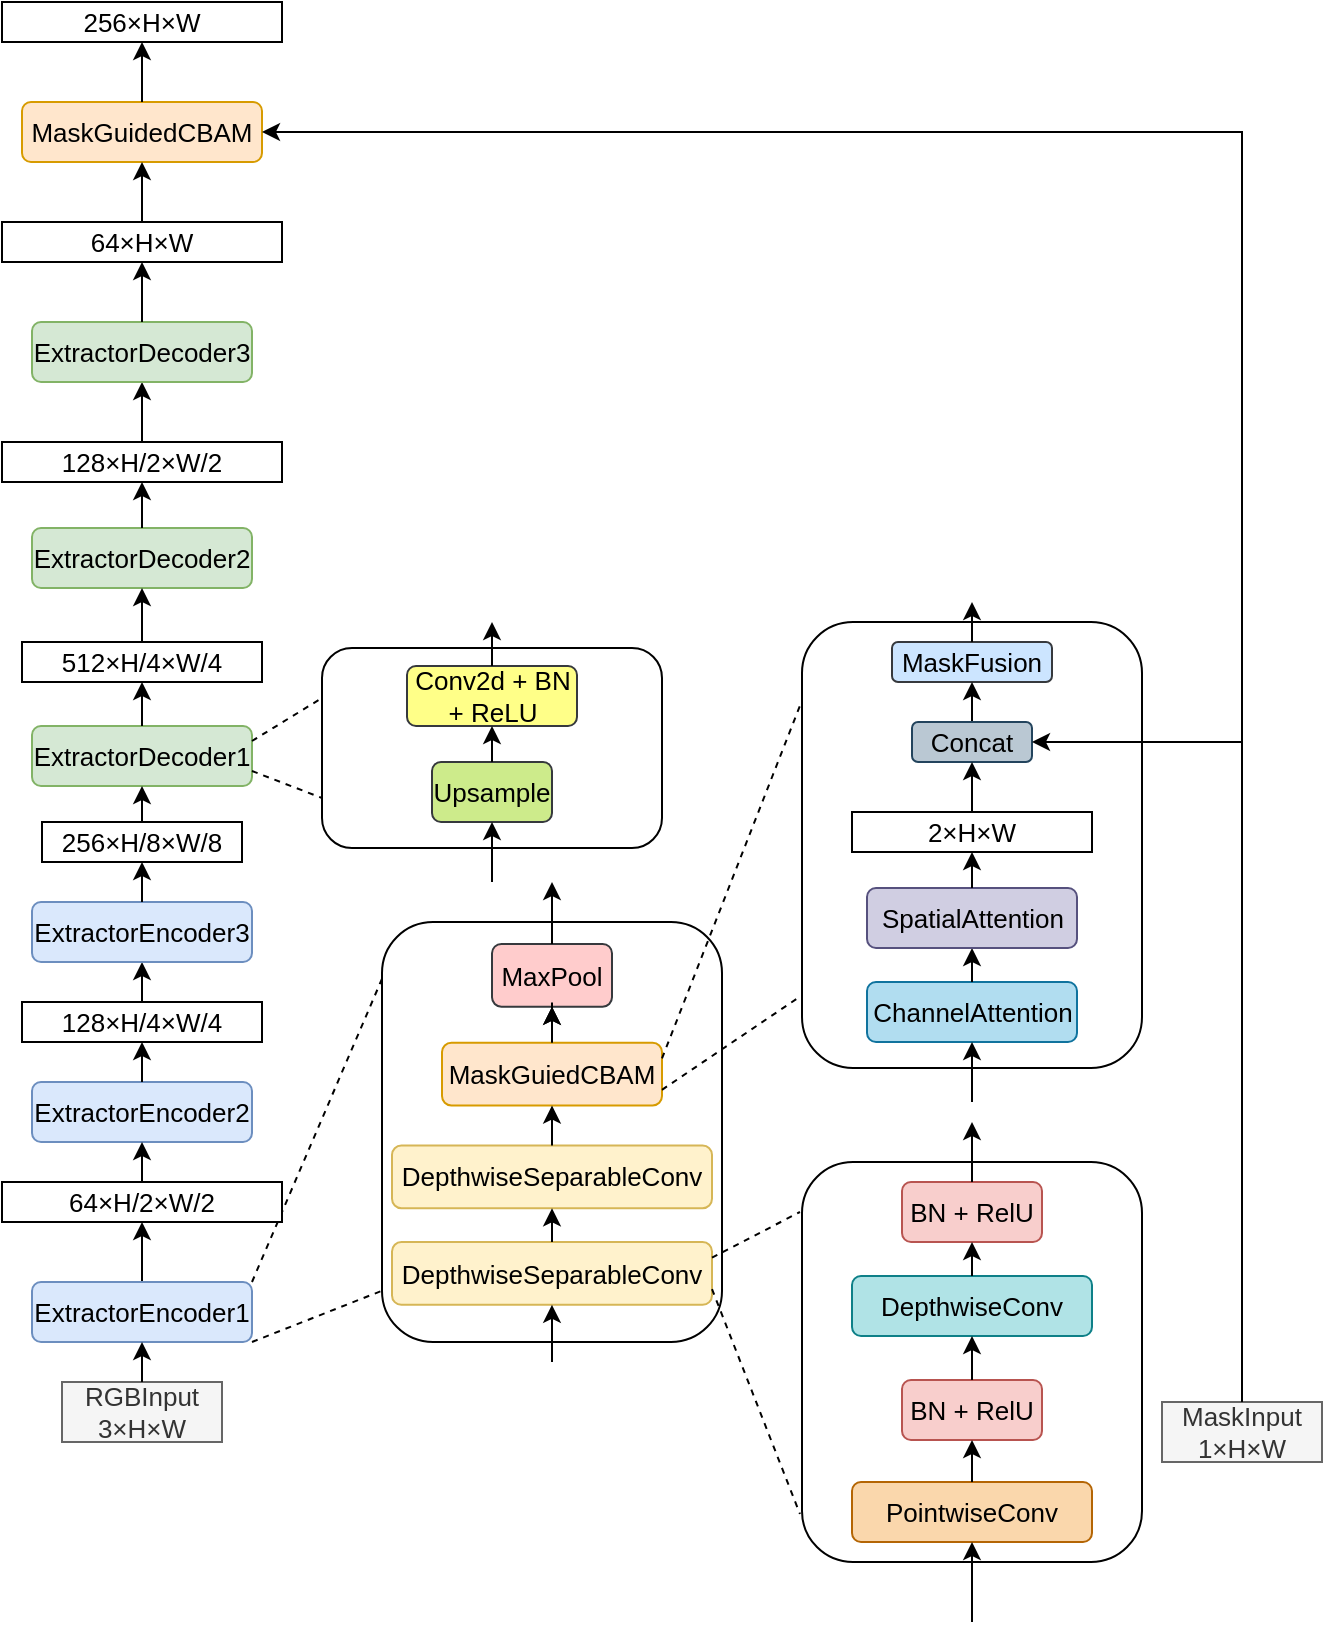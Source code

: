 <mxfile version="27.2.0">
  <diagram name="第 1 页" id="oL4XiV4BmhMgFFnGp7QK">
    <mxGraphModel dx="1678" dy="889" grid="1" gridSize="10" guides="1" tooltips="1" connect="1" arrows="1" fold="1" page="1" pageScale="1" pageWidth="827" pageHeight="1169" math="0" shadow="0">
      <root>
        <mxCell id="0" />
        <mxCell id="1" parent="0" />
        <mxCell id="Gyp47zHQujDcj5lx0q_d-11" style="edgeStyle=orthogonalEdgeStyle;rounded=0;orthogonalLoop=1;jettySize=auto;html=1;exitX=0.5;exitY=0;exitDx=0;exitDy=0;fontSize=13;" edge="1" parent="1" source="Gyp47zHQujDcj5lx0q_d-1">
          <mxGeometry relative="1" as="geometry">
            <mxPoint x="280" y="790" as="targetPoint" />
          </mxGeometry>
        </mxCell>
        <mxCell id="Gyp47zHQujDcj5lx0q_d-1" value="ExtractorEncoder1" style="rounded=1;whiteSpace=wrap;html=1;fontSize=13;fillColor=#dae8fc;strokeColor=#6c8ebf;" vertex="1" parent="1">
          <mxGeometry x="225" y="820" width="110" height="30" as="geometry" />
        </mxCell>
        <mxCell id="Gyp47zHQujDcj5lx0q_d-13" style="edgeStyle=orthogonalEdgeStyle;rounded=0;orthogonalLoop=1;jettySize=auto;html=1;exitX=0.5;exitY=0;exitDx=0;exitDy=0;fontSize=13;" edge="1" parent="1" source="Gyp47zHQujDcj5lx0q_d-66">
          <mxGeometry relative="1" as="geometry">
            <mxPoint x="280" y="680" as="sourcePoint" />
            <mxPoint x="280" y="660" as="targetPoint" />
          </mxGeometry>
        </mxCell>
        <mxCell id="Gyp47zHQujDcj5lx0q_d-8" value="RGBInput&lt;div&gt;&lt;span style=&quot;text-align: left;&quot;&gt;3×H×W&lt;/span&gt;&lt;br&gt;&lt;/div&gt;" style="rounded=0;whiteSpace=wrap;html=1;fontSize=13;fillColor=#f5f5f5;fontColor=#333333;strokeColor=#666666;" vertex="1" parent="1">
          <mxGeometry x="240" y="870" width="80" height="30" as="geometry" />
        </mxCell>
        <mxCell id="Gyp47zHQujDcj5lx0q_d-23" value="ExtractorEncoder2" style="rounded=1;whiteSpace=wrap;html=1;fontSize=13;fillColor=#dae8fc;strokeColor=#6c8ebf;" vertex="1" parent="1">
          <mxGeometry x="225" y="720" width="110" height="30" as="geometry" />
        </mxCell>
        <mxCell id="Gyp47zHQujDcj5lx0q_d-24" value="ExtractorEncoder3" style="rounded=1;whiteSpace=wrap;html=1;fontSize=13;fillColor=#dae8fc;strokeColor=#6c8ebf;" vertex="1" parent="1">
          <mxGeometry x="225" y="630" width="110" height="30" as="geometry" />
        </mxCell>
        <mxCell id="Gyp47zHQujDcj5lx0q_d-31" style="edgeStyle=orthogonalEdgeStyle;rounded=0;orthogonalLoop=1;jettySize=auto;html=1;entryX=0.5;entryY=1;entryDx=0;entryDy=0;fontSize=13;exitX=0.5;exitY=0;exitDx=0;exitDy=0;" edge="1" parent="1" source="Gyp47zHQujDcj5lx0q_d-87" target="Gyp47zHQujDcj5lx0q_d-27">
          <mxGeometry relative="1" as="geometry">
            <mxPoint x="280" y="380" as="sourcePoint" />
            <Array as="points" />
          </mxGeometry>
        </mxCell>
        <mxCell id="Gyp47zHQujDcj5lx0q_d-25" value="ExtractorDecoder2" style="rounded=1;whiteSpace=wrap;html=1;fontSize=13;fillColor=#d5e8d4;strokeColor=#82b366;" vertex="1" parent="1">
          <mxGeometry x="225" y="443" width="110" height="30" as="geometry" />
        </mxCell>
        <mxCell id="Gyp47zHQujDcj5lx0q_d-30" style="edgeStyle=orthogonalEdgeStyle;rounded=0;orthogonalLoop=1;jettySize=auto;html=1;entryX=0.5;entryY=1;entryDx=0;entryDy=0;fontSize=13;exitX=0.5;exitY=0;exitDx=0;exitDy=0;" edge="1" parent="1" source="Gyp47zHQujDcj5lx0q_d-86" target="Gyp47zHQujDcj5lx0q_d-25">
          <mxGeometry relative="1" as="geometry">
            <mxPoint x="280" y="490" as="sourcePoint" />
          </mxGeometry>
        </mxCell>
        <mxCell id="Gyp47zHQujDcj5lx0q_d-26" value="ExtractorDecoder1" style="rounded=1;whiteSpace=wrap;html=1;fontSize=13;fillColor=#d5e8d4;strokeColor=#82b366;" vertex="1" parent="1">
          <mxGeometry x="225" y="542" width="110" height="30" as="geometry" />
        </mxCell>
        <mxCell id="Gyp47zHQujDcj5lx0q_d-27" value="ExtractorDecoder3" style="rounded=1;whiteSpace=wrap;html=1;fontSize=13;fillColor=#d5e8d4;strokeColor=#82b366;" vertex="1" parent="1">
          <mxGeometry x="225" y="340" width="110" height="30" as="geometry" />
        </mxCell>
        <mxCell id="Gyp47zHQujDcj5lx0q_d-29" style="edgeStyle=orthogonalEdgeStyle;rounded=0;orthogonalLoop=1;jettySize=auto;html=1;entryX=0.5;entryY=1;entryDx=0;entryDy=0;fontSize=13;exitX=0.5;exitY=0;exitDx=0;exitDy=0;" edge="1" parent="1" source="Gyp47zHQujDcj5lx0q_d-67" target="Gyp47zHQujDcj5lx0q_d-26">
          <mxGeometry relative="1" as="geometry">
            <mxPoint x="280" y="530" as="sourcePoint" />
            <mxPoint x="320" y="550" as="targetPoint" />
          </mxGeometry>
        </mxCell>
        <mxCell id="Gyp47zHQujDcj5lx0q_d-32" value="" style="group;fontSize=13;fillColor=none;strokeColor=none;fillStyle=auto;" vertex="1" connectable="0" parent="1">
          <mxGeometry x="400" y="630" width="170" height="220" as="geometry" />
        </mxCell>
        <mxCell id="Gyp47zHQujDcj5lx0q_d-22" value="" style="rounded=1;whiteSpace=wrap;html=1;fontSize=13;" vertex="1" parent="Gyp47zHQujDcj5lx0q_d-32">
          <mxGeometry y="10" width="170" height="210" as="geometry" />
        </mxCell>
        <mxCell id="Gyp47zHQujDcj5lx0q_d-15" value="MaxPool" style="rounded=1;whiteSpace=wrap;html=1;fontSize=13;fillColor=#ffcccc;strokeColor=#36393d;" vertex="1" parent="Gyp47zHQujDcj5lx0q_d-32">
          <mxGeometry x="55" y="20.952" width="60" height="31.429" as="geometry" />
        </mxCell>
        <mxCell id="Gyp47zHQujDcj5lx0q_d-16" value="&lt;font&gt;DepthwiseSeparableConv&lt;/font&gt;" style="rounded=1;whiteSpace=wrap;html=1;fontSize=13;fillColor=#fff2cc;strokeColor=#d6b656;" vertex="1" parent="Gyp47zHQujDcj5lx0q_d-32">
          <mxGeometry x="5" y="169.995" width="160" height="31.429" as="geometry" />
        </mxCell>
        <mxCell id="Gyp47zHQujDcj5lx0q_d-19" value="DepthwiseSeparableConv" style="rounded=1;whiteSpace=wrap;html=1;fontSize=13;fillColor=#fff2cc;strokeColor=#d6b656;" vertex="1" parent="Gyp47zHQujDcj5lx0q_d-32">
          <mxGeometry x="5" y="121.714" width="160" height="31.429" as="geometry" />
        </mxCell>
        <mxCell id="Gyp47zHQujDcj5lx0q_d-78" value="" style="edgeStyle=orthogonalEdgeStyle;rounded=0;orthogonalLoop=1;jettySize=auto;html=1;fontSize=13;" edge="1" parent="Gyp47zHQujDcj5lx0q_d-32" source="Gyp47zHQujDcj5lx0q_d-21" target="Gyp47zHQujDcj5lx0q_d-15">
          <mxGeometry relative="1" as="geometry" />
        </mxCell>
        <mxCell id="Gyp47zHQujDcj5lx0q_d-21" value="MaskGuiedCBAM" style="rounded=1;whiteSpace=wrap;html=1;fontSize=13;fillColor=#ffe6cc;strokeColor=#d79b00;" vertex="1" parent="Gyp47zHQujDcj5lx0q_d-32">
          <mxGeometry x="30" y="70.333" width="110" height="31.429" as="geometry" />
        </mxCell>
        <mxCell id="Gyp47zHQujDcj5lx0q_d-38" value="" style="endArrow=classic;html=1;rounded=0;entryX=0.5;entryY=1;entryDx=0;entryDy=0;exitX=0.5;exitY=0;exitDx=0;exitDy=0;fontSize=13;" edge="1" parent="Gyp47zHQujDcj5lx0q_d-32" source="Gyp47zHQujDcj5lx0q_d-16" target="Gyp47zHQujDcj5lx0q_d-19">
          <mxGeometry width="50" height="50" relative="1" as="geometry">
            <mxPoint x="150" y="235.714" as="sourcePoint" />
            <mxPoint x="150" y="199.048" as="targetPoint" />
          </mxGeometry>
        </mxCell>
        <mxCell id="Gyp47zHQujDcj5lx0q_d-39" value="" style="endArrow=classic;html=1;rounded=0;entryX=0.5;entryY=1;entryDx=0;entryDy=0;exitX=0.5;exitY=0;exitDx=0;exitDy=0;fontSize=13;" edge="1" parent="Gyp47zHQujDcj5lx0q_d-32" source="Gyp47zHQujDcj5lx0q_d-19" target="Gyp47zHQujDcj5lx0q_d-21">
          <mxGeometry width="50" height="50" relative="1" as="geometry">
            <mxPoint x="250" y="151.905" as="sourcePoint" />
            <mxPoint x="250" y="115.238" as="targetPoint" />
          </mxGeometry>
        </mxCell>
        <mxCell id="Gyp47zHQujDcj5lx0q_d-40" value="" style="endArrow=classic;html=1;rounded=0;entryX=0.5;entryY=1;entryDx=0;entryDy=0;exitX=0.5;exitY=0;exitDx=0;exitDy=0;fontSize=13;" edge="1" parent="Gyp47zHQujDcj5lx0q_d-32" source="Gyp47zHQujDcj5lx0q_d-21" target="Gyp47zHQujDcj5lx0q_d-15">
          <mxGeometry width="50" height="50" relative="1" as="geometry">
            <mxPoint x="200" y="120.476" as="sourcePoint" />
            <mxPoint x="200" y="83.81" as="targetPoint" />
          </mxGeometry>
        </mxCell>
        <mxCell id="Gyp47zHQujDcj5lx0q_d-33" value="" style="endArrow=none;dashed=1;html=1;rounded=0;exitX=1;exitY=0;exitDx=0;exitDy=0;entryX=0.006;entryY=0.124;entryDx=0;entryDy=0;entryPerimeter=0;fontSize=13;" edge="1" parent="1" source="Gyp47zHQujDcj5lx0q_d-1" target="Gyp47zHQujDcj5lx0q_d-22">
          <mxGeometry width="50" height="50" relative="1" as="geometry">
            <mxPoint x="500" y="520" as="sourcePoint" />
            <mxPoint x="550" y="470" as="targetPoint" />
          </mxGeometry>
        </mxCell>
        <mxCell id="Gyp47zHQujDcj5lx0q_d-36" value="" style="endArrow=none;dashed=1;html=1;rounded=0;exitX=1;exitY=1;exitDx=0;exitDy=0;entryX=0.006;entryY=0.876;entryDx=0;entryDy=0;entryPerimeter=0;fontSize=13;" edge="1" parent="1" source="Gyp47zHQujDcj5lx0q_d-1" target="Gyp47zHQujDcj5lx0q_d-22">
          <mxGeometry width="50" height="50" relative="1" as="geometry">
            <mxPoint x="500" y="520" as="sourcePoint" />
            <mxPoint x="550" y="470" as="targetPoint" />
          </mxGeometry>
        </mxCell>
        <mxCell id="Gyp47zHQujDcj5lx0q_d-37" value="" style="endArrow=classic;html=1;rounded=0;entryX=0.5;entryY=1;entryDx=0;entryDy=0;fontSize=13;" edge="1" parent="1" target="Gyp47zHQujDcj5lx0q_d-16">
          <mxGeometry width="50" height="50" relative="1" as="geometry">
            <mxPoint x="485" y="860" as="sourcePoint" />
            <mxPoint x="550" y="540" as="targetPoint" />
          </mxGeometry>
        </mxCell>
        <mxCell id="Gyp47zHQujDcj5lx0q_d-41" value="" style="endArrow=classic;html=1;rounded=0;exitX=0.5;exitY=0;exitDx=0;exitDy=0;fontSize=13;" edge="1" parent="1">
          <mxGeometry width="50" height="50" relative="1" as="geometry">
            <mxPoint x="485" y="650.952" as="sourcePoint" />
            <mxPoint x="485" y="620" as="targetPoint" />
          </mxGeometry>
        </mxCell>
        <mxCell id="Gyp47zHQujDcj5lx0q_d-44" value="" style="rounded=1;whiteSpace=wrap;html=1;fontSize=13;" vertex="1" parent="1">
          <mxGeometry x="370" y="503" width="170" height="100" as="geometry" />
        </mxCell>
        <mxCell id="Gyp47zHQujDcj5lx0q_d-55" value="Upsample" style="rounded=1;whiteSpace=wrap;html=1;fontSize=13;fillColor=#cdeb8b;strokeColor=#36393d;" vertex="1" parent="1">
          <mxGeometry x="425" y="560" width="60" height="30" as="geometry" />
        </mxCell>
        <mxCell id="Gyp47zHQujDcj5lx0q_d-56" value="Conv2d + BN + ReLU" style="rounded=1;whiteSpace=wrap;html=1;fontSize=13;fillColor=#ffff88;strokeColor=#36393d;" vertex="1" parent="1">
          <mxGeometry x="412.5" y="512" width="85" height="30" as="geometry" />
        </mxCell>
        <mxCell id="Gyp47zHQujDcj5lx0q_d-58" value="" style="endArrow=classic;html=1;rounded=0;entryX=0.5;entryY=1;entryDx=0;entryDy=0;fontSize=13;" edge="1" parent="1" target="Gyp47zHQujDcj5lx0q_d-55">
          <mxGeometry width="50" height="50" relative="1" as="geometry">
            <mxPoint x="455" y="620" as="sourcePoint" />
            <mxPoint x="660" y="660" as="targetPoint" />
          </mxGeometry>
        </mxCell>
        <mxCell id="Gyp47zHQujDcj5lx0q_d-59" value="" style="endArrow=classic;html=1;rounded=0;exitX=0.5;exitY=0;exitDx=0;exitDy=0;entryX=0.5;entryY=1;entryDx=0;entryDy=0;fontSize=13;" edge="1" parent="1" source="Gyp47zHQujDcj5lx0q_d-55" target="Gyp47zHQujDcj5lx0q_d-56">
          <mxGeometry width="50" height="50" relative="1" as="geometry">
            <mxPoint x="620" y="610" as="sourcePoint" />
            <mxPoint x="620" y="570" as="targetPoint" />
          </mxGeometry>
        </mxCell>
        <mxCell id="Gyp47zHQujDcj5lx0q_d-60" value="" style="endArrow=classic;html=1;rounded=0;exitX=0.5;exitY=0;exitDx=0;exitDy=0;fontSize=13;" edge="1" parent="1" source="Gyp47zHQujDcj5lx0q_d-56">
          <mxGeometry width="50" height="50" relative="1" as="geometry">
            <mxPoint x="610" y="570" as="sourcePoint" />
            <mxPoint x="455" y="490" as="targetPoint" />
          </mxGeometry>
        </mxCell>
        <mxCell id="Gyp47zHQujDcj5lx0q_d-62" value="" style="endArrow=none;dashed=1;html=1;rounded=0;exitX=1;exitY=0.25;exitDx=0;exitDy=0;entryX=0;entryY=0.25;entryDx=0;entryDy=0;fontSize=13;" edge="1" parent="1" source="Gyp47zHQujDcj5lx0q_d-26" target="Gyp47zHQujDcj5lx0q_d-44">
          <mxGeometry width="50" height="50" relative="1" as="geometry">
            <mxPoint x="280" y="416" as="sourcePoint" />
            <mxPoint x="390" y="434" as="targetPoint" />
          </mxGeometry>
        </mxCell>
        <mxCell id="Gyp47zHQujDcj5lx0q_d-63" value="" style="endArrow=none;dashed=1;html=1;rounded=0;exitX=1;exitY=0.75;exitDx=0;exitDy=0;entryX=0;entryY=0.75;entryDx=0;entryDy=0;fontSize=13;" edge="1" parent="1" source="Gyp47zHQujDcj5lx0q_d-26" target="Gyp47zHQujDcj5lx0q_d-44">
          <mxGeometry width="50" height="50" relative="1" as="geometry">
            <mxPoint x="390" y="470" as="sourcePoint" />
            <mxPoint x="440" y="420" as="targetPoint" />
          </mxGeometry>
        </mxCell>
        <mxCell id="Gyp47zHQujDcj5lx0q_d-65" value="64×H/2×W/2" style="rounded=0;whiteSpace=wrap;html=1;fontSize=13;" vertex="1" parent="1">
          <mxGeometry x="210" y="770" width="140" height="20" as="geometry" />
        </mxCell>
        <mxCell id="Gyp47zHQujDcj5lx0q_d-66" value="128×H/4×W/4" style="rounded=0;whiteSpace=wrap;html=1;fontSize=13;" vertex="1" parent="1">
          <mxGeometry x="220" y="680" width="120" height="20" as="geometry" />
        </mxCell>
        <mxCell id="Gyp47zHQujDcj5lx0q_d-67" value="256×H/8×W/8" style="rounded=0;whiteSpace=wrap;html=1;fontSize=13;" vertex="1" parent="1">
          <mxGeometry x="230" y="590" width="100" height="20" as="geometry" />
        </mxCell>
        <mxCell id="Gyp47zHQujDcj5lx0q_d-68" style="edgeStyle=orthogonalEdgeStyle;rounded=0;orthogonalLoop=1;jettySize=auto;html=1;exitX=0.5;exitY=0;exitDx=0;exitDy=0;entryX=0.5;entryY=1;entryDx=0;entryDy=0;fontSize=13;" edge="1" parent="1" source="Gyp47zHQujDcj5lx0q_d-8" target="Gyp47zHQujDcj5lx0q_d-1">
          <mxGeometry relative="1" as="geometry">
            <mxPoint x="350" y="910" as="sourcePoint" />
            <mxPoint x="350" y="880" as="targetPoint" />
          </mxGeometry>
        </mxCell>
        <mxCell id="Gyp47zHQujDcj5lx0q_d-69" style="edgeStyle=orthogonalEdgeStyle;rounded=0;orthogonalLoop=1;jettySize=auto;html=1;exitX=0.5;exitY=0;exitDx=0;exitDy=0;entryX=0.5;entryY=1;entryDx=0;entryDy=0;fontSize=13;" edge="1" parent="1" source="Gyp47zHQujDcj5lx0q_d-65" target="Gyp47zHQujDcj5lx0q_d-23">
          <mxGeometry relative="1" as="geometry">
            <mxPoint x="340" y="860" as="sourcePoint" />
            <mxPoint x="290" y="750" as="targetPoint" />
          </mxGeometry>
        </mxCell>
        <mxCell id="Gyp47zHQujDcj5lx0q_d-70" style="edgeStyle=orthogonalEdgeStyle;rounded=0;orthogonalLoop=1;jettySize=auto;html=1;exitX=0.5;exitY=0;exitDx=0;exitDy=0;entryX=0.5;entryY=1;entryDx=0;entryDy=0;fontSize=13;" edge="1" parent="1" source="Gyp47zHQujDcj5lx0q_d-24" target="Gyp47zHQujDcj5lx0q_d-67">
          <mxGeometry relative="1" as="geometry">
            <mxPoint x="370" y="600" as="sourcePoint" />
            <mxPoint x="370" y="570" as="targetPoint" />
          </mxGeometry>
        </mxCell>
        <mxCell id="Gyp47zHQujDcj5lx0q_d-71" value="" style="endArrow=none;dashed=1;html=1;rounded=0;exitX=1;exitY=0.75;exitDx=0;exitDy=0;entryX=-0.006;entryY=0.88;entryDx=0;entryDy=0;fontSize=13;entryPerimeter=0;" edge="1" parent="1" source="Gyp47zHQujDcj5lx0q_d-16" target="Gyp47zHQujDcj5lx0q_d-83">
          <mxGeometry width="50" height="50" relative="1" as="geometry">
            <mxPoint x="390" y="730" as="sourcePoint" />
            <mxPoint x="600" y="780" as="targetPoint" />
          </mxGeometry>
        </mxCell>
        <mxCell id="Gyp47zHQujDcj5lx0q_d-72" value="" style="endArrow=none;dashed=1;html=1;rounded=0;exitX=1;exitY=0.25;exitDx=0;exitDy=0;entryX=-0.006;entryY=0.125;entryDx=0;entryDy=0;fontSize=13;entryPerimeter=0;" edge="1" parent="1" source="Gyp47zHQujDcj5lx0q_d-16" target="Gyp47zHQujDcj5lx0q_d-83">
          <mxGeometry width="50" height="50" relative="1" as="geometry">
            <mxPoint x="390" y="730" as="sourcePoint" />
            <mxPoint x="600" y="750" as="targetPoint" />
          </mxGeometry>
        </mxCell>
        <mxCell id="Gyp47zHQujDcj5lx0q_d-84" value="" style="group;fontSize=13;" vertex="1" connectable="0" parent="1">
          <mxGeometry x="610" y="760" width="170" height="200" as="geometry" />
        </mxCell>
        <mxCell id="Gyp47zHQujDcj5lx0q_d-83" value="" style="rounded=1;whiteSpace=wrap;html=1;fontSize=13;" vertex="1" parent="Gyp47zHQujDcj5lx0q_d-84">
          <mxGeometry width="170" height="200" as="geometry" />
        </mxCell>
        <mxCell id="Gyp47zHQujDcj5lx0q_d-77" value="&lt;font&gt;PointwiseConv&lt;/font&gt;" style="rounded=1;whiteSpace=wrap;html=1;fontSize=13;fillColor=#fad7ac;strokeColor=#b46504;" vertex="1" parent="Gyp47zHQujDcj5lx0q_d-84">
          <mxGeometry x="25" y="160" width="120" height="30" as="geometry" />
        </mxCell>
        <mxCell id="Gyp47zHQujDcj5lx0q_d-79" value="BN + RelU" style="rounded=1;whiteSpace=wrap;html=1;fontSize=13;fillColor=#f8cecc;strokeColor=#b85450;" vertex="1" parent="Gyp47zHQujDcj5lx0q_d-84">
          <mxGeometry x="50" y="109" width="70" height="30" as="geometry" />
        </mxCell>
        <mxCell id="Gyp47zHQujDcj5lx0q_d-81" value="&lt;font&gt;DepthwiseConv&lt;/font&gt;" style="rounded=1;whiteSpace=wrap;html=1;fontSize=13;fillColor=#b0e3e6;strokeColor=#0e8088;" vertex="1" parent="Gyp47zHQujDcj5lx0q_d-84">
          <mxGeometry x="25" y="57" width="120" height="30" as="geometry" />
        </mxCell>
        <mxCell id="Gyp47zHQujDcj5lx0q_d-82" value="BN + RelU" style="rounded=1;whiteSpace=wrap;html=1;fontSize=13;fillColor=#f8cecc;strokeColor=#b85450;" vertex="1" parent="Gyp47zHQujDcj5lx0q_d-84">
          <mxGeometry x="50" y="10" width="70" height="30" as="geometry" />
        </mxCell>
        <mxCell id="Gyp47zHQujDcj5lx0q_d-97" value="" style="endArrow=classic;html=1;rounded=0;entryX=0.5;entryY=1;entryDx=0;entryDy=0;exitX=0.5;exitY=0;exitDx=0;exitDy=0;fontSize=13;" edge="1" parent="Gyp47zHQujDcj5lx0q_d-84" source="Gyp47zHQujDcj5lx0q_d-77" target="Gyp47zHQujDcj5lx0q_d-79">
          <mxGeometry width="50" height="50" relative="1" as="geometry">
            <mxPoint x="110" y="250" as="sourcePoint" />
            <mxPoint x="110" y="210" as="targetPoint" />
          </mxGeometry>
        </mxCell>
        <mxCell id="Gyp47zHQujDcj5lx0q_d-98" value="" style="endArrow=classic;html=1;rounded=0;entryX=0.5;entryY=1;entryDx=0;entryDy=0;exitX=0.5;exitY=0;exitDx=0;exitDy=0;fontSize=13;" edge="1" parent="Gyp47zHQujDcj5lx0q_d-84" source="Gyp47zHQujDcj5lx0q_d-79" target="Gyp47zHQujDcj5lx0q_d-81">
          <mxGeometry width="50" height="50" relative="1" as="geometry">
            <mxPoint x="220" y="100" as="sourcePoint" />
            <mxPoint x="220" y="60" as="targetPoint" />
          </mxGeometry>
        </mxCell>
        <mxCell id="Gyp47zHQujDcj5lx0q_d-99" value="" style="endArrow=classic;html=1;rounded=0;entryX=0.5;entryY=1;entryDx=0;entryDy=0;exitX=0.5;exitY=0;exitDx=0;exitDy=0;fontSize=13;" edge="1" parent="Gyp47zHQujDcj5lx0q_d-84" source="Gyp47zHQujDcj5lx0q_d-81" target="Gyp47zHQujDcj5lx0q_d-82">
          <mxGeometry width="50" height="50" relative="1" as="geometry">
            <mxPoint x="230" y="90" as="sourcePoint" />
            <mxPoint x="230" y="50" as="targetPoint" />
          </mxGeometry>
        </mxCell>
        <mxCell id="Gyp47zHQujDcj5lx0q_d-86" value="512×H/4×W/4" style="rounded=0;whiteSpace=wrap;html=1;fontSize=13;" vertex="1" parent="1">
          <mxGeometry x="220" y="500" width="120" height="20" as="geometry" />
        </mxCell>
        <mxCell id="Gyp47zHQujDcj5lx0q_d-87" value="128×H/2×W/2" style="rounded=0;whiteSpace=wrap;html=1;fontSize=13;" vertex="1" parent="1">
          <mxGeometry x="210" y="400" width="140" height="20" as="geometry" />
        </mxCell>
        <mxCell id="Gyp47zHQujDcj5lx0q_d-89" value="64×H×W" style="rounded=0;whiteSpace=wrap;html=1;fontSize=13;" vertex="1" parent="1">
          <mxGeometry x="210" y="290" width="140" height="20" as="geometry" />
        </mxCell>
        <mxCell id="Gyp47zHQujDcj5lx0q_d-91" style="edgeStyle=orthogonalEdgeStyle;rounded=0;orthogonalLoop=1;jettySize=auto;html=1;entryX=0.5;entryY=1;entryDx=0;entryDy=0;fontSize=13;exitX=0.5;exitY=0;exitDx=0;exitDy=0;" edge="1" parent="1" source="Gyp47zHQujDcj5lx0q_d-27" target="Gyp47zHQujDcj5lx0q_d-89">
          <mxGeometry relative="1" as="geometry">
            <mxPoint x="410" y="420" as="sourcePoint" />
            <mxPoint x="410" y="390" as="targetPoint" />
            <Array as="points" />
          </mxGeometry>
        </mxCell>
        <mxCell id="Gyp47zHQujDcj5lx0q_d-92" value="MaskGuidedCBAM" style="rounded=1;whiteSpace=wrap;html=1;fontSize=13;fillColor=#ffe6cc;strokeColor=#d79b00;" vertex="1" parent="1">
          <mxGeometry x="220" y="230" width="120" height="30" as="geometry" />
        </mxCell>
        <mxCell id="Gyp47zHQujDcj5lx0q_d-93" value="256×H×W" style="rounded=0;whiteSpace=wrap;html=1;fontSize=13;" vertex="1" parent="1">
          <mxGeometry x="210" y="180" width="140" height="20" as="geometry" />
        </mxCell>
        <mxCell id="Gyp47zHQujDcj5lx0q_d-94" style="edgeStyle=orthogonalEdgeStyle;rounded=0;orthogonalLoop=1;jettySize=auto;html=1;entryX=0.5;entryY=1;entryDx=0;entryDy=0;fontSize=13;exitX=0.5;exitY=0;exitDx=0;exitDy=0;" edge="1" parent="1" source="Gyp47zHQujDcj5lx0q_d-89" target="Gyp47zHQujDcj5lx0q_d-92">
          <mxGeometry relative="1" as="geometry">
            <mxPoint x="550" y="360" as="sourcePoint" />
            <mxPoint x="550" y="330" as="targetPoint" />
            <Array as="points" />
          </mxGeometry>
        </mxCell>
        <mxCell id="Gyp47zHQujDcj5lx0q_d-95" style="edgeStyle=orthogonalEdgeStyle;rounded=0;orthogonalLoop=1;jettySize=auto;html=1;entryX=0.5;entryY=1;entryDx=0;entryDy=0;fontSize=13;exitX=0.5;exitY=0;exitDx=0;exitDy=0;" edge="1" parent="1" source="Gyp47zHQujDcj5lx0q_d-92" target="Gyp47zHQujDcj5lx0q_d-93">
          <mxGeometry relative="1" as="geometry">
            <mxPoint x="500" y="290" as="sourcePoint" />
            <mxPoint x="500" y="260" as="targetPoint" />
            <Array as="points" />
          </mxGeometry>
        </mxCell>
        <mxCell id="Gyp47zHQujDcj5lx0q_d-96" value="" style="endArrow=classic;html=1;rounded=0;entryX=0.5;entryY=1;entryDx=0;entryDy=0;fontSize=13;" edge="1" parent="1" target="Gyp47zHQujDcj5lx0q_d-77">
          <mxGeometry width="50" height="50" relative="1" as="geometry">
            <mxPoint x="695" y="990" as="sourcePoint" />
            <mxPoint x="690" y="970" as="targetPoint" />
          </mxGeometry>
        </mxCell>
        <mxCell id="Gyp47zHQujDcj5lx0q_d-100" value="" style="endArrow=classic;html=1;rounded=0;exitX=0.5;exitY=0;exitDx=0;exitDy=0;fontSize=13;" edge="1" parent="1" source="Gyp47zHQujDcj5lx0q_d-82">
          <mxGeometry width="50" height="50" relative="1" as="geometry">
            <mxPoint x="820" y="800" as="sourcePoint" />
            <mxPoint x="695" y="740" as="targetPoint" />
          </mxGeometry>
        </mxCell>
        <mxCell id="Gyp47zHQujDcj5lx0q_d-114" value="" style="endArrow=none;dashed=1;html=1;rounded=0;exitX=1;exitY=0.25;exitDx=0;exitDy=0;entryX=0;entryY=0.176;entryDx=0;entryDy=0;fontSize=13;entryPerimeter=0;" edge="1" parent="1" source="Gyp47zHQujDcj5lx0q_d-21" target="Gyp47zHQujDcj5lx0q_d-102">
          <mxGeometry width="50" height="50" relative="1" as="geometry">
            <mxPoint x="590" y="808" as="sourcePoint" />
            <mxPoint x="639" y="790" as="targetPoint" />
          </mxGeometry>
        </mxCell>
        <mxCell id="Gyp47zHQujDcj5lx0q_d-115" value="" style="endArrow=none;dashed=1;html=1;rounded=0;exitX=1;exitY=0.75;exitDx=0;exitDy=0;entryX=-0.012;entryY=0.843;entryDx=0;entryDy=0;fontSize=13;entryPerimeter=0;" edge="1" parent="1" source="Gyp47zHQujDcj5lx0q_d-21" target="Gyp47zHQujDcj5lx0q_d-102">
          <mxGeometry width="50" height="50" relative="1" as="geometry">
            <mxPoint x="600" y="748" as="sourcePoint" />
            <mxPoint x="649" y="730" as="targetPoint" />
          </mxGeometry>
        </mxCell>
        <mxCell id="Gyp47zHQujDcj5lx0q_d-116" value="&lt;div&gt;&lt;span style=&quot;text-align: left;&quot;&gt;MaskInput&lt;/span&gt;&lt;/div&gt;&lt;div&gt;&lt;span style=&quot;text-align: left;&quot;&gt;1×H×W&lt;/span&gt;&lt;br&gt;&lt;/div&gt;" style="rounded=0;whiteSpace=wrap;html=1;fontSize=13;fillColor=#f5f5f5;strokeColor=#666666;fontColor=#333333;" vertex="1" parent="1">
          <mxGeometry x="790" y="880" width="80" height="30" as="geometry" />
        </mxCell>
        <mxCell id="Gyp47zHQujDcj5lx0q_d-136" value="" style="group;fontSize=13;" vertex="1" connectable="0" parent="1">
          <mxGeometry x="610" y="480" width="170" height="250" as="geometry" />
        </mxCell>
        <mxCell id="Gyp47zHQujDcj5lx0q_d-102" value="" style="rounded=1;whiteSpace=wrap;html=1;fontSize=13;" vertex="1" parent="Gyp47zHQujDcj5lx0q_d-136">
          <mxGeometry y="10" width="170" height="223" as="geometry" />
        </mxCell>
        <mxCell id="Gyp47zHQujDcj5lx0q_d-109" value="MaskFusion" style="rounded=1;whiteSpace=wrap;html=1;fontSize=13;fillColor=#cce5ff;strokeColor=#36393d;" vertex="1" parent="Gyp47zHQujDcj5lx0q_d-136">
          <mxGeometry x="45" y="20" width="80" height="20" as="geometry" />
        </mxCell>
        <mxCell id="Gyp47zHQujDcj5lx0q_d-135" value="" style="endArrow=classic;html=1;rounded=0;fontSize=13;exitX=0.5;exitY=0;exitDx=0;exitDy=0;entryX=0.5;entryY=1;entryDx=0;entryDy=0;" edge="1" parent="Gyp47zHQujDcj5lx0q_d-136" source="Gyp47zHQujDcj5lx0q_d-131" target="Gyp47zHQujDcj5lx0q_d-109">
          <mxGeometry width="50" height="50" relative="1" as="geometry">
            <mxPoint x="170" y="-2" as="sourcePoint" />
            <mxPoint x="170" y="-20" as="targetPoint" />
          </mxGeometry>
        </mxCell>
        <mxCell id="Gyp47zHQujDcj5lx0q_d-103" value="ChannelAttention" style="rounded=1;whiteSpace=wrap;html=1;fontSize=13;fillColor=#b1ddf0;strokeColor=#10739e;" vertex="1" parent="Gyp47zHQujDcj5lx0q_d-136">
          <mxGeometry x="32.5" y="190" width="105" height="30" as="geometry" />
        </mxCell>
        <mxCell id="Gyp47zHQujDcj5lx0q_d-105" value="" style="endArrow=classic;html=1;rounded=0;entryX=0.5;entryY=1;entryDx=0;entryDy=0;fontSize=13;" edge="1" parent="Gyp47zHQujDcj5lx0q_d-136" target="Gyp47zHQujDcj5lx0q_d-103">
          <mxGeometry width="50" height="50" relative="1" as="geometry">
            <mxPoint x="85" y="250" as="sourcePoint" />
            <mxPoint x="290" y="290" as="targetPoint" />
          </mxGeometry>
        </mxCell>
        <mxCell id="Gyp47zHQujDcj5lx0q_d-106" value="" style="endArrow=classic;html=1;rounded=0;exitX=0.5;exitY=0;exitDx=0;exitDy=0;entryX=0.5;entryY=1;entryDx=0;entryDy=0;fontSize=13;" edge="1" parent="Gyp47zHQujDcj5lx0q_d-136" source="Gyp47zHQujDcj5lx0q_d-103" target="Gyp47zHQujDcj5lx0q_d-108">
          <mxGeometry width="50" height="50" relative="1" as="geometry">
            <mxPoint x="250" y="240" as="sourcePoint" />
            <mxPoint x="85" y="175" as="targetPoint" />
          </mxGeometry>
        </mxCell>
        <mxCell id="Gyp47zHQujDcj5lx0q_d-108" value="SpatialAttention" style="rounded=1;whiteSpace=wrap;html=1;fontSize=13;fillColor=#d0cee2;strokeColor=#56517e;" vertex="1" parent="Gyp47zHQujDcj5lx0q_d-136">
          <mxGeometry x="32.5" y="143" width="105" height="30" as="geometry" />
        </mxCell>
        <mxCell id="Gyp47zHQujDcj5lx0q_d-112" value="" style="endArrow=classic;html=1;rounded=0;fontSize=13;exitX=0.5;exitY=0;exitDx=0;exitDy=0;" edge="1" parent="Gyp47zHQujDcj5lx0q_d-136" source="Gyp47zHQujDcj5lx0q_d-109">
          <mxGeometry width="50" height="50" relative="1" as="geometry">
            <mxPoint x="220" y="73" as="sourcePoint" />
            <mxPoint x="85" as="targetPoint" />
          </mxGeometry>
        </mxCell>
        <mxCell id="Gyp47zHQujDcj5lx0q_d-119" value="2×H×W" style="rounded=0;whiteSpace=wrap;html=1;fontSize=13;" vertex="1" parent="Gyp47zHQujDcj5lx0q_d-136">
          <mxGeometry x="25" y="105" width="120" height="20" as="geometry" />
        </mxCell>
        <mxCell id="Gyp47zHQujDcj5lx0q_d-107" value="" style="endArrow=classic;html=1;rounded=0;fontSize=13;exitX=0.5;exitY=0;exitDx=0;exitDy=0;entryX=0.5;entryY=1;entryDx=0;entryDy=0;" edge="1" parent="Gyp47zHQujDcj5lx0q_d-136" source="Gyp47zHQujDcj5lx0q_d-108" target="Gyp47zHQujDcj5lx0q_d-119">
          <mxGeometry width="50" height="50" relative="1" as="geometry">
            <mxPoint x="85" y="130" as="sourcePoint" />
            <mxPoint x="85" y="130" as="targetPoint" />
          </mxGeometry>
        </mxCell>
        <mxCell id="Gyp47zHQujDcj5lx0q_d-131" value="Concat" style="rounded=1;whiteSpace=wrap;html=1;fontSize=13;fillColor=#bac8d3;strokeColor=#23445d;" vertex="1" parent="Gyp47zHQujDcj5lx0q_d-136">
          <mxGeometry x="55" y="60" width="60" height="20" as="geometry" />
        </mxCell>
        <mxCell id="Gyp47zHQujDcj5lx0q_d-134" value="" style="endArrow=classic;html=1;rounded=0;fontSize=13;exitX=0.5;exitY=0;exitDx=0;exitDy=0;entryX=0.5;entryY=1;entryDx=0;entryDy=0;" edge="1" parent="Gyp47zHQujDcj5lx0q_d-136" source="Gyp47zHQujDcj5lx0q_d-119" target="Gyp47zHQujDcj5lx0q_d-131">
          <mxGeometry width="50" height="50" relative="1" as="geometry">
            <mxPoint x="100" y="158" as="sourcePoint" />
            <mxPoint x="100" y="140" as="targetPoint" />
          </mxGeometry>
        </mxCell>
        <mxCell id="Gyp47zHQujDcj5lx0q_d-138" style="edgeStyle=orthogonalEdgeStyle;rounded=0;orthogonalLoop=1;jettySize=auto;html=1;fontSize=13;exitX=0.5;exitY=0;exitDx=0;exitDy=0;entryX=0.5;entryY=1;entryDx=0;entryDy=0;" edge="1" parent="1" source="Gyp47zHQujDcj5lx0q_d-26" target="Gyp47zHQujDcj5lx0q_d-86">
          <mxGeometry relative="1" as="geometry">
            <mxPoint x="270" y="510" as="sourcePoint" />
            <mxPoint x="280" y="520" as="targetPoint" />
          </mxGeometry>
        </mxCell>
        <mxCell id="Gyp47zHQujDcj5lx0q_d-139" style="edgeStyle=orthogonalEdgeStyle;rounded=0;orthogonalLoop=1;jettySize=auto;html=1;entryX=0.5;entryY=1;entryDx=0;entryDy=0;fontSize=13;exitX=0.5;exitY=0;exitDx=0;exitDy=0;" edge="1" parent="1" source="Gyp47zHQujDcj5lx0q_d-23" target="Gyp47zHQujDcj5lx0q_d-66">
          <mxGeometry relative="1" as="geometry">
            <mxPoint x="320" y="830" as="sourcePoint" />
            <mxPoint x="320" y="800" as="targetPoint" />
          </mxGeometry>
        </mxCell>
        <mxCell id="Gyp47zHQujDcj5lx0q_d-140" style="edgeStyle=orthogonalEdgeStyle;rounded=0;orthogonalLoop=1;jettySize=auto;html=1;entryX=0.5;entryY=1;entryDx=0;entryDy=0;fontSize=13;exitX=0.5;exitY=0;exitDx=0;exitDy=0;" edge="1" parent="1" source="Gyp47zHQujDcj5lx0q_d-25" target="Gyp47zHQujDcj5lx0q_d-87">
          <mxGeometry relative="1" as="geometry">
            <mxPoint x="340" y="450" as="sourcePoint" />
            <mxPoint x="340" y="420" as="targetPoint" />
          </mxGeometry>
        </mxCell>
        <mxCell id="Gyp47zHQujDcj5lx0q_d-133" value="" style="endArrow=classic;html=1;rounded=0;exitX=0.5;exitY=0;exitDx=0;exitDy=0;entryX=1;entryY=0.5;entryDx=0;entryDy=0;edgeStyle=orthogonalEdgeStyle;fontSize=13;" edge="1" parent="1" source="Gyp47zHQujDcj5lx0q_d-116" target="Gyp47zHQujDcj5lx0q_d-131">
          <mxGeometry width="50" height="50" relative="1" as="geometry">
            <mxPoint x="430" y="690" as="sourcePoint" />
            <mxPoint x="480" y="640" as="targetPoint" />
          </mxGeometry>
        </mxCell>
        <mxCell id="Gyp47zHQujDcj5lx0q_d-142" value="" style="endArrow=classic;html=1;rounded=0;exitX=0.5;exitY=0;exitDx=0;exitDy=0;entryX=1;entryY=0.5;entryDx=0;entryDy=0;edgeStyle=orthogonalEdgeStyle;fontSize=13;" edge="1" parent="1" source="Gyp47zHQujDcj5lx0q_d-116" target="Gyp47zHQujDcj5lx0q_d-92">
          <mxGeometry width="50" height="50" relative="1" as="geometry">
            <mxPoint x="935" y="910" as="sourcePoint" />
            <mxPoint x="830" y="580" as="targetPoint" />
          </mxGeometry>
        </mxCell>
      </root>
    </mxGraphModel>
  </diagram>
</mxfile>
